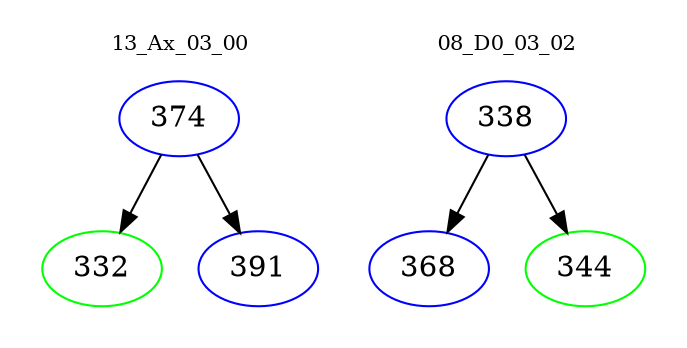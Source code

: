 digraph{
subgraph cluster_0 {
color = white
label = "13_Ax_03_00";
fontsize=10;
T0_374 [label="374", color="blue"]
T0_374 -> T0_332 [color="black"]
T0_332 [label="332", color="green"]
T0_374 -> T0_391 [color="black"]
T0_391 [label="391", color="blue"]
}
subgraph cluster_1 {
color = white
label = "08_D0_03_02";
fontsize=10;
T1_338 [label="338", color="blue"]
T1_338 -> T1_368 [color="black"]
T1_368 [label="368", color="blue"]
T1_338 -> T1_344 [color="black"]
T1_344 [label="344", color="green"]
}
}
